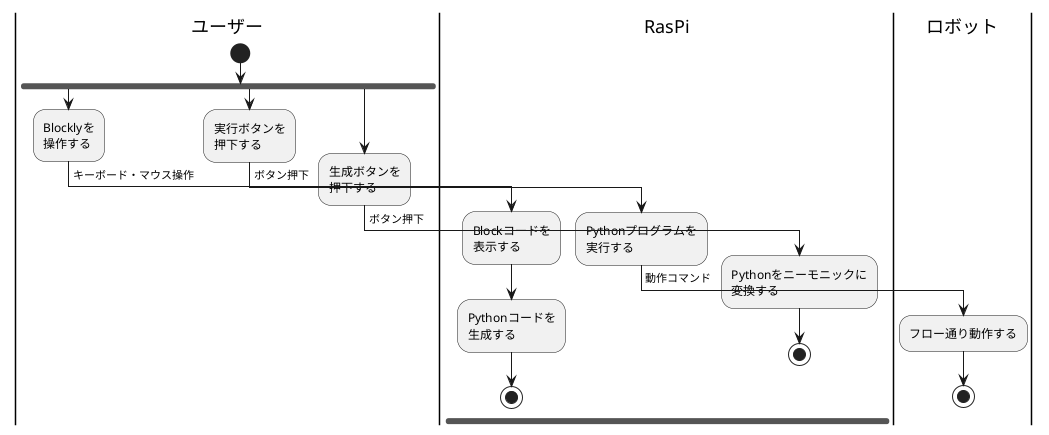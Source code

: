 @startuml
|ユーザー|
start
fork
    |ユーザー|
    :Blocklyを\n操作する;
    -> キーボード・マウス操作;
    |RasPi|
    :Blockコードを\n表示する;
    :Pythonコードを\n生成する;
    stop
fork again
    |ユーザー|
    :実行ボタンを\n押下する;
    -> ボタン押下;
    |RasPi|
    :Pythonプログラムを\n実行する;
    -> 動作コマンド;
    |ロボット|
    :フロー通り動作する;
    stop
fork again
    |ユーザー|
    :生成ボタンを\n押下する;
    -> ボタン押下;
    |RasPi|
    :Pythonをニーモニックに\n変換する;
    stop
end fork
@enduml